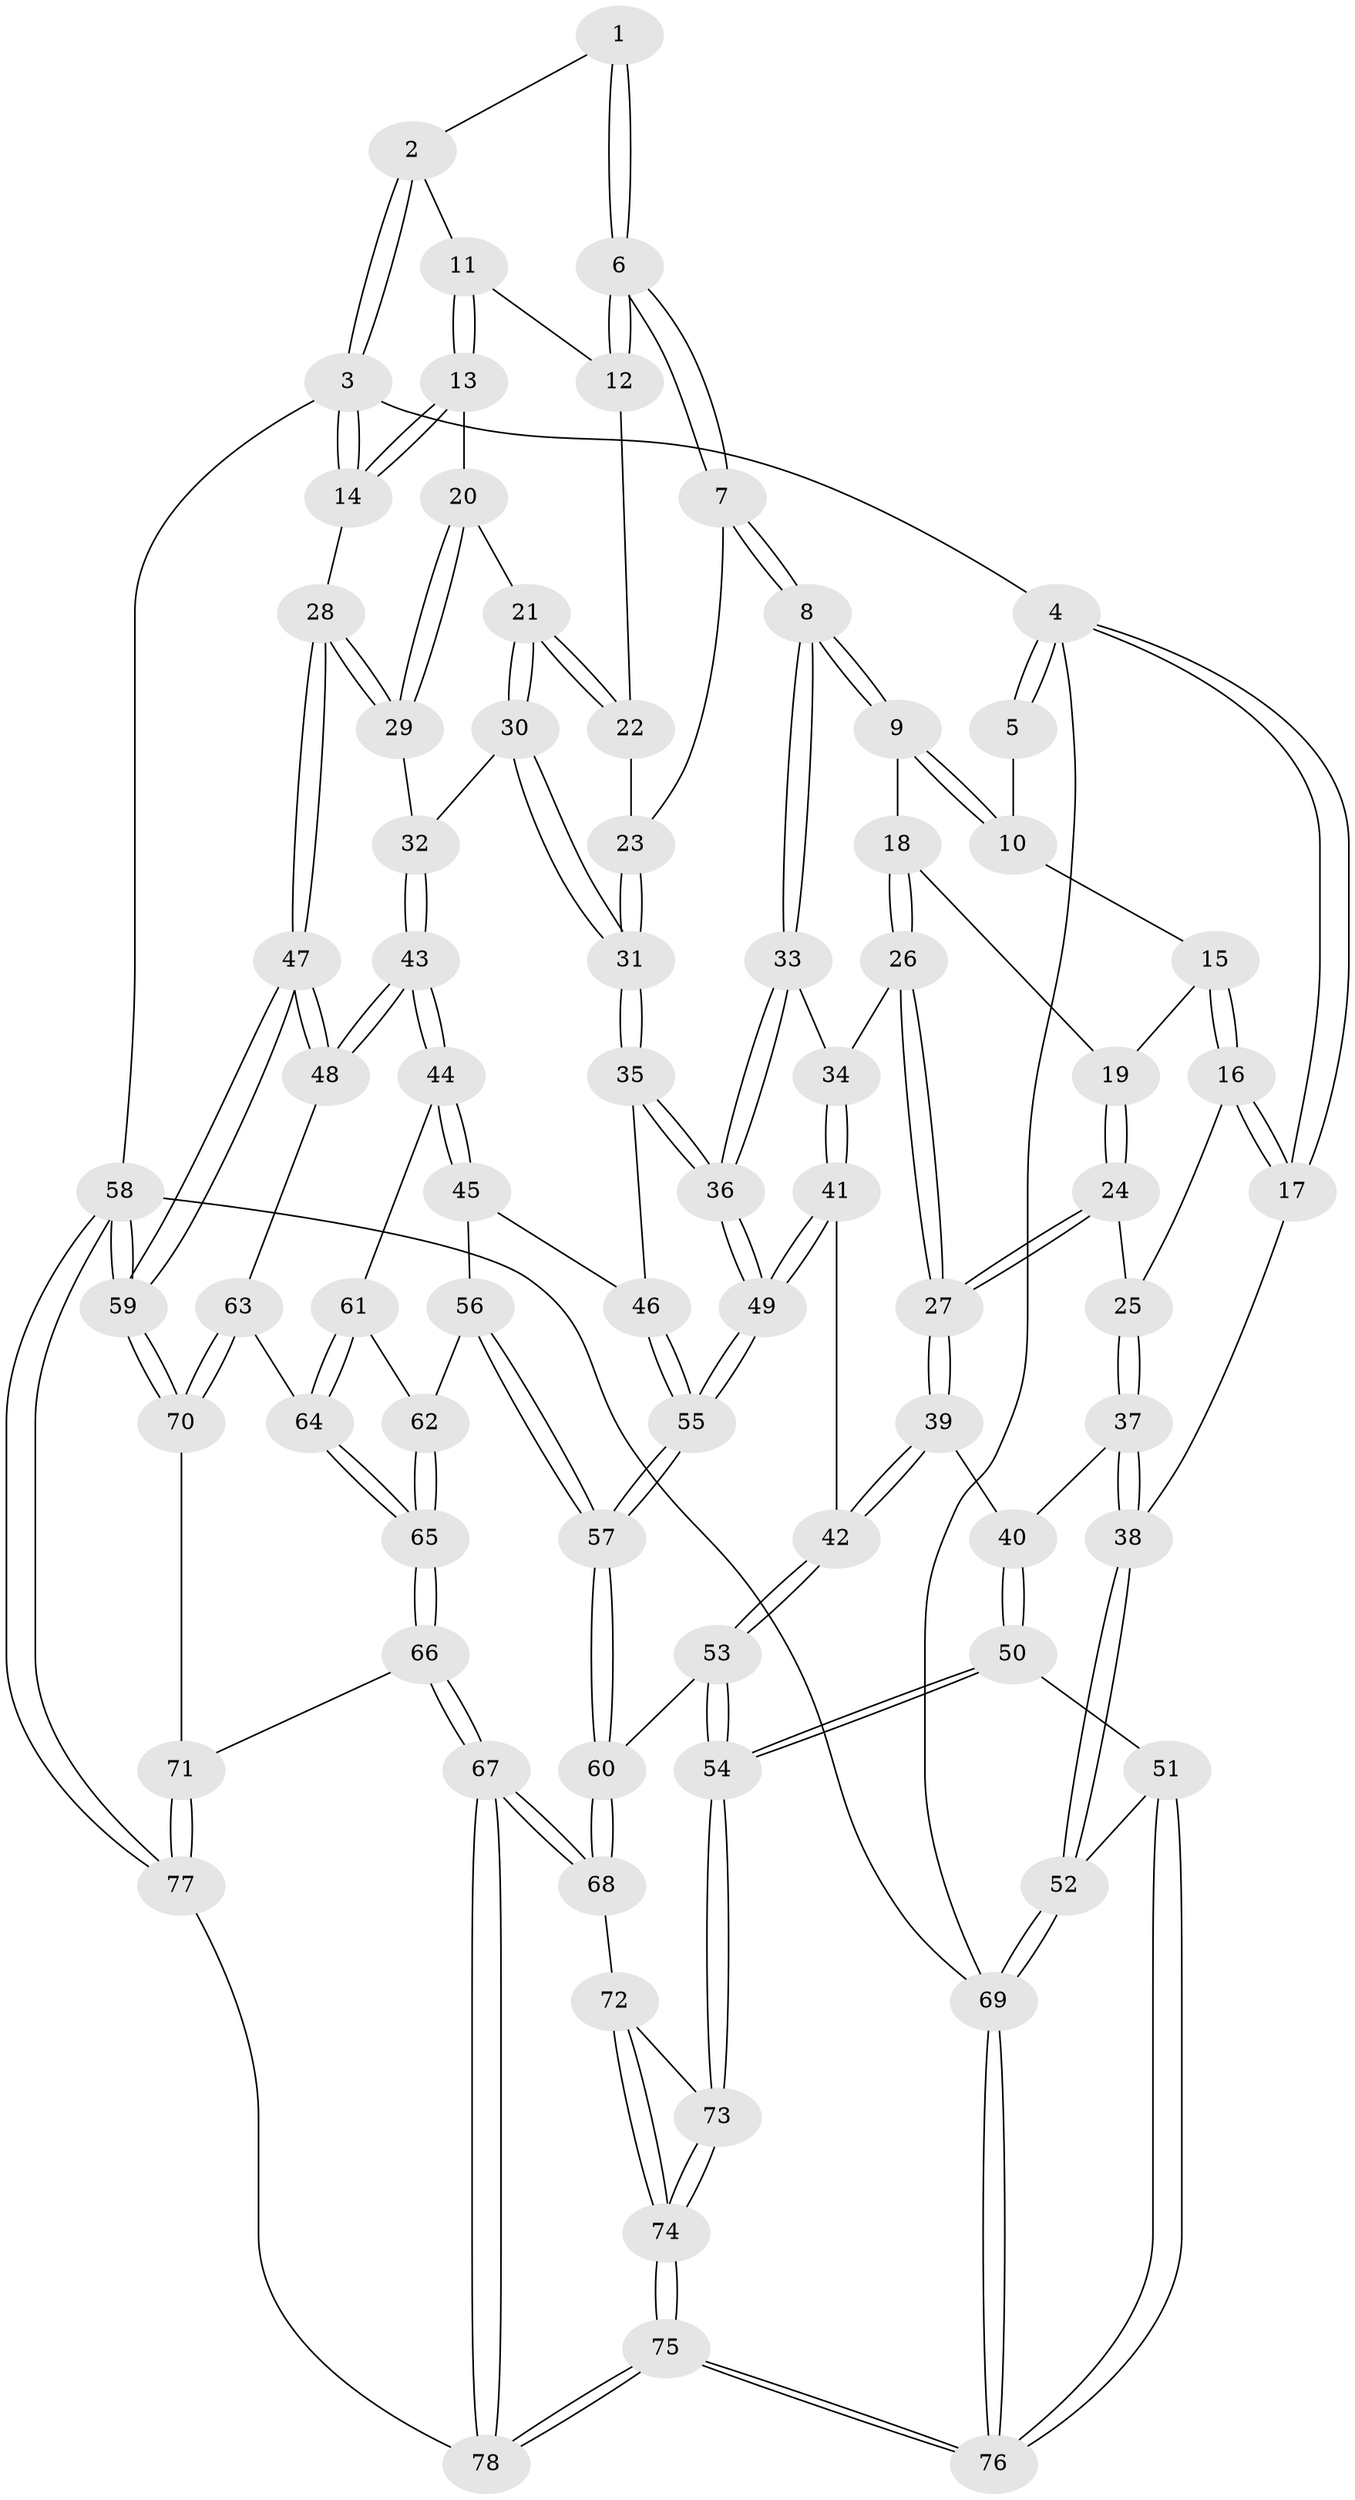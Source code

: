 // coarse degree distribution, {5: 0.25806451612903225, 6: 0.22580645161290322, 2: 0.06451612903225806, 7: 0.06451612903225806, 4: 0.3225806451612903, 3: 0.06451612903225806}
// Generated by graph-tools (version 1.1) at 2025/21/03/04/25 18:21:36]
// undirected, 78 vertices, 192 edges
graph export_dot {
graph [start="1"]
  node [color=gray90,style=filled];
  1 [pos="+0.5474739079886912+0"];
  2 [pos="+0.7250468646265722+0"];
  3 [pos="+1+0"];
  4 [pos="+0+0"];
  5 [pos="+0.2384199464890556+0"];
  6 [pos="+0.49300630790404565+0.18163105641122393"];
  7 [pos="+0.47576096028431347+0.21257118892986496"];
  8 [pos="+0.47060632876448666+0.21554140460755578"];
  9 [pos="+0.45599688812011774+0.2093335240641848"];
  10 [pos="+0.2540916384850515+0"];
  11 [pos="+0.7265630571385646+0"];
  12 [pos="+0.6961555496157898+0.10027347065672602"];
  13 [pos="+0.9200917287095672+0.13368738684858172"];
  14 [pos="+1+0.09003988363756697"];
  15 [pos="+0.23510526025793982+0.031508884494946"];
  16 [pos="+0.01577790893511716+0.22381387413508852"];
  17 [pos="+0+0.16665162778359852"];
  18 [pos="+0.2949314454608663+0.22161507550565626"];
  19 [pos="+0.24243108619861728+0.18968636899441307"];
  20 [pos="+0.8634335280226818+0.20348556715179558"];
  21 [pos="+0.8311164885528766+0.2278981941364165"];
  22 [pos="+0.7286603045039999+0.15896490756121698"];
  23 [pos="+0.609746235959761+0.2604919758790578"];
  24 [pos="+0.1000509503934878+0.2712683860957604"];
  25 [pos="+0.09051636084380746+0.2687652405529186"];
  26 [pos="+0.24249403544678497+0.37315323429153996"];
  27 [pos="+0.22513081587787737+0.37937818862339856"];
  28 [pos="+1+0.32643475941655137"];
  29 [pos="+1+0.3204313614110654"];
  30 [pos="+0.8044380362099908+0.3351064534779372"];
  31 [pos="+0.7243631226374393+0.38168989330338293"];
  32 [pos="+0.872884536489355+0.3789993008084415"];
  33 [pos="+0.4400508603927069+0.36421422941664916"];
  34 [pos="+0.3373119119480281+0.37666899156199074"];
  35 [pos="+0.7171889938089675+0.3951864824232239"];
  36 [pos="+0.47745682397195405+0.44020841741751754"];
  37 [pos="+0.06052735505927822+0.485120174917132"];
  38 [pos="+0+0.5776894291885054"];
  39 [pos="+0.20452930549110407+0.4549838823680005"];
  40 [pos="+0.14214511924480008+0.49026226204019185"];
  41 [pos="+0.3128672722001674+0.5230095199297883"];
  42 [pos="+0.2673782359378384+0.5276493800280999"];
  43 [pos="+0.9892582631474339+0.5644800184404499"];
  44 [pos="+0.8262686347529161+0.5951199689300303"];
  45 [pos="+0.7271299687759948+0.48555640730372673"];
  46 [pos="+0.7214836479011418+0.4667354992202445"];
  47 [pos="+1+0.6041478029134036"];
  48 [pos="+1+0.5859396103464771"];
  49 [pos="+0.46855228661708137+0.5436538368422121"];
  50 [pos="+0.16302164740699873+0.7197056637603586"];
  51 [pos="+0.09549674947966749+0.7296412279331945"];
  52 [pos="+0+0.7066520977634662"];
  53 [pos="+0.22982902457084092+0.7189332638567054"];
  54 [pos="+0.21852586682684527+0.7281013212600596"];
  55 [pos="+0.48059609489017724+0.5812121358576672"];
  56 [pos="+0.6387552744224643+0.6084229530147682"];
  57 [pos="+0.48425532748177585+0.6057454159303528"];
  58 [pos="+1+1"];
  59 [pos="+1+1"];
  60 [pos="+0.4708169865667333+0.6491061109000121"];
  61 [pos="+0.7979229288950141+0.6374564386858712"];
  62 [pos="+0.7180776259759475+0.6765647443986711"];
  63 [pos="+0.8542875731118107+0.7757862161936968"];
  64 [pos="+0.8464093136660714+0.7709073026382949"];
  65 [pos="+0.6676208889449978+0.8069055580798687"];
  66 [pos="+0.6505302204592067+0.8261974883032489"];
  67 [pos="+0.595385039944099+0.8449436260533122"];
  68 [pos="+0.5398464012672514+0.8150650704182144"];
  69 [pos="+0+1"];
  70 [pos="+0.9497652979055207+0.9563291164798446"];
  71 [pos="+0.7641911877691893+0.8924089666301648"];
  72 [pos="+0.5275486911151706+0.8217047820437056"];
  73 [pos="+0.2762685244152075+0.8640222356328172"];
  74 [pos="+0.24835318608200302+1"];
  75 [pos="+0.23503857241794093+1"];
  76 [pos="+0.15174636797269625+1"];
  77 [pos="+0.6401990036560953+1"];
  78 [pos="+0.6123905219852778+1"];
  1 -- 2;
  1 -- 6;
  1 -- 6;
  2 -- 3;
  2 -- 3;
  2 -- 11;
  3 -- 4;
  3 -- 14;
  3 -- 14;
  3 -- 58;
  4 -- 5;
  4 -- 5;
  4 -- 17;
  4 -- 17;
  4 -- 69;
  5 -- 10;
  6 -- 7;
  6 -- 7;
  6 -- 12;
  6 -- 12;
  7 -- 8;
  7 -- 8;
  7 -- 23;
  8 -- 9;
  8 -- 9;
  8 -- 33;
  8 -- 33;
  9 -- 10;
  9 -- 10;
  9 -- 18;
  10 -- 15;
  11 -- 12;
  11 -- 13;
  11 -- 13;
  12 -- 22;
  13 -- 14;
  13 -- 14;
  13 -- 20;
  14 -- 28;
  15 -- 16;
  15 -- 16;
  15 -- 19;
  16 -- 17;
  16 -- 17;
  16 -- 25;
  17 -- 38;
  18 -- 19;
  18 -- 26;
  18 -- 26;
  19 -- 24;
  19 -- 24;
  20 -- 21;
  20 -- 29;
  20 -- 29;
  21 -- 22;
  21 -- 22;
  21 -- 30;
  21 -- 30;
  22 -- 23;
  23 -- 31;
  23 -- 31;
  24 -- 25;
  24 -- 27;
  24 -- 27;
  25 -- 37;
  25 -- 37;
  26 -- 27;
  26 -- 27;
  26 -- 34;
  27 -- 39;
  27 -- 39;
  28 -- 29;
  28 -- 29;
  28 -- 47;
  28 -- 47;
  29 -- 32;
  30 -- 31;
  30 -- 31;
  30 -- 32;
  31 -- 35;
  31 -- 35;
  32 -- 43;
  32 -- 43;
  33 -- 34;
  33 -- 36;
  33 -- 36;
  34 -- 41;
  34 -- 41;
  35 -- 36;
  35 -- 36;
  35 -- 46;
  36 -- 49;
  36 -- 49;
  37 -- 38;
  37 -- 38;
  37 -- 40;
  38 -- 52;
  38 -- 52;
  39 -- 40;
  39 -- 42;
  39 -- 42;
  40 -- 50;
  40 -- 50;
  41 -- 42;
  41 -- 49;
  41 -- 49;
  42 -- 53;
  42 -- 53;
  43 -- 44;
  43 -- 44;
  43 -- 48;
  43 -- 48;
  44 -- 45;
  44 -- 45;
  44 -- 61;
  45 -- 46;
  45 -- 56;
  46 -- 55;
  46 -- 55;
  47 -- 48;
  47 -- 48;
  47 -- 59;
  47 -- 59;
  48 -- 63;
  49 -- 55;
  49 -- 55;
  50 -- 51;
  50 -- 54;
  50 -- 54;
  51 -- 52;
  51 -- 76;
  51 -- 76;
  52 -- 69;
  52 -- 69;
  53 -- 54;
  53 -- 54;
  53 -- 60;
  54 -- 73;
  54 -- 73;
  55 -- 57;
  55 -- 57;
  56 -- 57;
  56 -- 57;
  56 -- 62;
  57 -- 60;
  57 -- 60;
  58 -- 59;
  58 -- 59;
  58 -- 77;
  58 -- 77;
  58 -- 69;
  59 -- 70;
  59 -- 70;
  60 -- 68;
  60 -- 68;
  61 -- 62;
  61 -- 64;
  61 -- 64;
  62 -- 65;
  62 -- 65;
  63 -- 64;
  63 -- 70;
  63 -- 70;
  64 -- 65;
  64 -- 65;
  65 -- 66;
  65 -- 66;
  66 -- 67;
  66 -- 67;
  66 -- 71;
  67 -- 68;
  67 -- 68;
  67 -- 78;
  67 -- 78;
  68 -- 72;
  69 -- 76;
  69 -- 76;
  70 -- 71;
  71 -- 77;
  71 -- 77;
  72 -- 73;
  72 -- 74;
  72 -- 74;
  73 -- 74;
  73 -- 74;
  74 -- 75;
  74 -- 75;
  75 -- 76;
  75 -- 76;
  75 -- 78;
  75 -- 78;
  77 -- 78;
}

